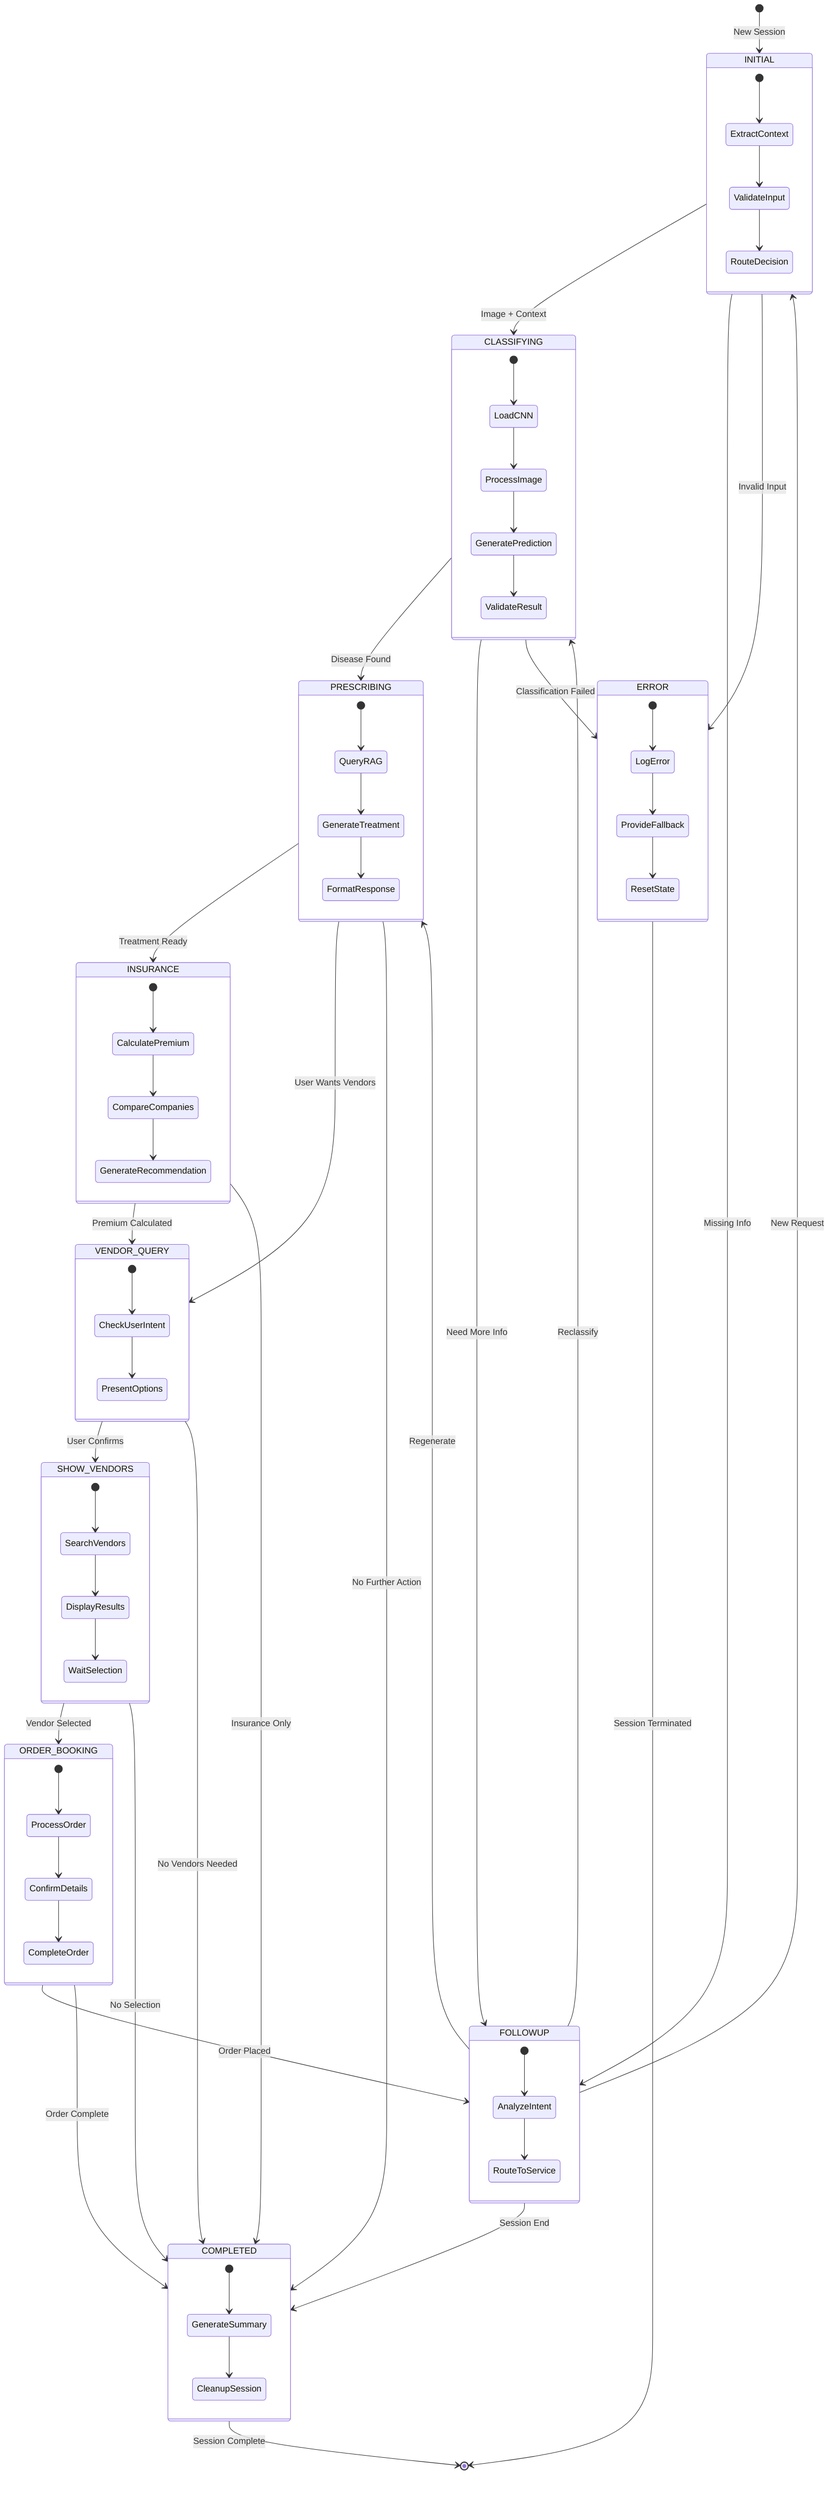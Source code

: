 stateDiagram-v2
    [*] --> INITIAL: New Session
    
    %% Main Flow
    INITIAL --> CLASSIFYING: Image + Context
    INITIAL --> FOLLOWUP: Missing Info
    INITIAL --> ERROR: Invalid Input
    
    CLASSIFYING --> PRESCRIBING: Disease Found
    CLASSIFYING --> FOLLOWUP: Need More Info
    CLASSIFYING --> ERROR: Classification Failed
    
    PRESCRIBING --> INSURANCE: Treatment Ready
    PRESCRIBING --> VENDOR_QUERY: User Wants Vendors
    PRESCRIBING --> COMPLETED: No Further Action
    
    %% Insurance Flow
    INSURANCE --> VENDOR_QUERY: Premium Calculated
    INSURANCE --> COMPLETED: Insurance Only
    
    %% Vendor Flow
    VENDOR_QUERY --> SHOW_VENDORS: User Confirms
    VENDOR_QUERY --> COMPLETED: No Vendors Needed
    
    SHOW_VENDORS --> ORDER_BOOKING: Vendor Selected
    SHOW_VENDORS --> COMPLETED: No Selection
    
    ORDER_BOOKING --> FOLLOWUP: Order Placed
    ORDER_BOOKING --> COMPLETED: Order Complete
    
    %% Followup Flow
    FOLLOWUP --> INITIAL: New Request
    FOLLOWUP --> CLASSIFYING: Reclassify
    FOLLOWUP --> PRESCRIBING: Regenerate
    FOLLOWUP --> COMPLETED: Session End
    
    %% Terminal States
    ERROR --> [*]: Session Terminated
    COMPLETED --> [*]: Session Complete
    
    %% State Descriptions
    state INITIAL {
        [*] --> ExtractContext
        ExtractContext --> ValidateInput
        ValidateInput --> RouteDecision
    }
    
    state CLASSIFYING {
        [*] --> LoadCNN
        LoadCNN --> ProcessImage
        ProcessImage --> GeneratePrediction
        GeneratePrediction --> ValidateResult
    }
    
    state PRESCRIBING {
        [*] --> QueryRAG
        QueryRAG --> GenerateTreatment
        GenerateTreatment --> FormatResponse
    }
    
    state INSURANCE {
        [*] --> CalculatePremium
        CalculatePremium --> CompareCompanies
        CompareCompanies --> GenerateRecommendation
    }
    
    state VENDOR_QUERY {
        [*] --> CheckUserIntent
        CheckUserIntent --> PresentOptions
    }
    
    state SHOW_VENDORS {
        [*] --> SearchVendors
        SearchVendors --> DisplayResults
        DisplayResults --> WaitSelection
    }
    
    state ORDER_BOOKING {
        [*] --> ProcessOrder
        ProcessOrder --> ConfirmDetails
        ConfirmDetails --> CompleteOrder
    }
    
    state FOLLOWUP {
        [*] --> AnalyzeIntent
        AnalyzeIntent --> RouteToService
    }
    
    state COMPLETED {
        [*] --> GenerateSummary
        GenerateSummary --> CleanupSession
    }
    
    state ERROR {
        [*] --> LogError
        LogError --> ProvideFallback
        ProvideFallback --> ResetState
    }